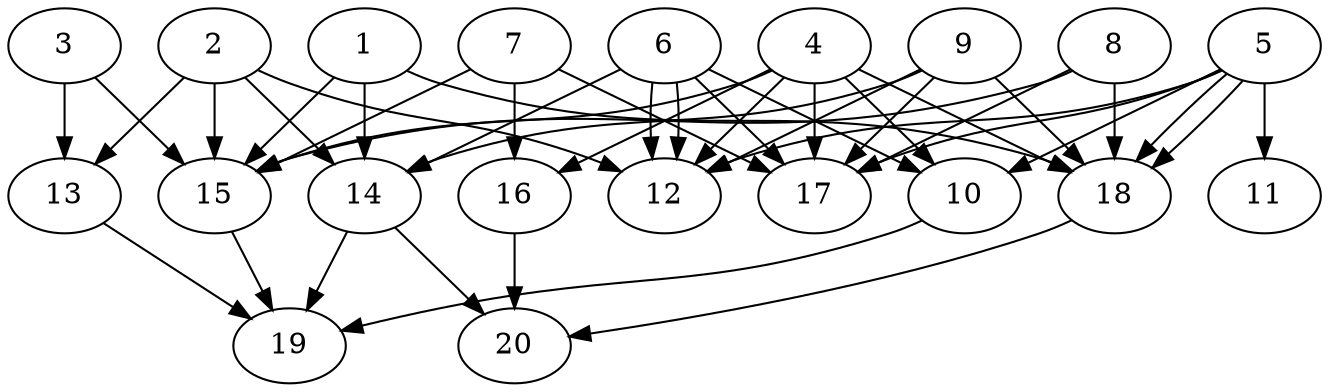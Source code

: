 // DAG automatically generated by daggen at Thu Oct  3 13:58:43 2019
// ./daggen --dot -n 20 --ccr 0.3 --fat 0.7 --regular 0.5 --density 0.7 --mindata 5242880 --maxdata 52428800 
digraph G {
  1 [size="70785707", alpha="0.17", expect_size="21235712"] 
  1 -> 14 [size ="21235712"]
  1 -> 15 [size ="21235712"]
  1 -> 18 [size ="21235712"]
  2 [size="98054827", alpha="0.12", expect_size="29416448"] 
  2 -> 12 [size ="29416448"]
  2 -> 13 [size ="29416448"]
  2 -> 14 [size ="29416448"]
  2 -> 15 [size ="29416448"]
  3 [size="68171093", alpha="0.20", expect_size="20451328"] 
  3 -> 13 [size ="20451328"]
  3 -> 15 [size ="20451328"]
  4 [size="132396373", alpha="0.15", expect_size="39718912"] 
  4 -> 10 [size ="39718912"]
  4 -> 12 [size ="39718912"]
  4 -> 15 [size ="39718912"]
  4 -> 16 [size ="39718912"]
  4 -> 17 [size ="39718912"]
  4 -> 18 [size ="39718912"]
  5 [size="112609280", alpha="0.19", expect_size="33782784"] 
  5 -> 10 [size ="33782784"]
  5 -> 11 [size ="33782784"]
  5 -> 12 [size ="33782784"]
  5 -> 17 [size ="33782784"]
  5 -> 18 [size ="33782784"]
  5 -> 18 [size ="33782784"]
  6 [size="158808747", alpha="0.10", expect_size="47642624"] 
  6 -> 10 [size ="47642624"]
  6 -> 12 [size ="47642624"]
  6 -> 12 [size ="47642624"]
  6 -> 14 [size ="47642624"]
  6 -> 17 [size ="47642624"]
  7 [size="82435413", alpha="0.01", expect_size="24730624"] 
  7 -> 15 [size ="24730624"]
  7 -> 16 [size ="24730624"]
  7 -> 17 [size ="24730624"]
  8 [size="164290560", alpha="0.17", expect_size="49287168"] 
  8 -> 15 [size ="49287168"]
  8 -> 17 [size ="49287168"]
  8 -> 18 [size ="49287168"]
  9 [size="167895040", alpha="0.14", expect_size="50368512"] 
  9 -> 12 [size ="50368512"]
  9 -> 14 [size ="50368512"]
  9 -> 17 [size ="50368512"]
  9 -> 18 [size ="50368512"]
  10 [size="141291520", alpha="0.08", expect_size="42387456"] 
  10 -> 19 [size ="42387456"]
  11 [size="80373760", alpha="0.06", expect_size="24112128"] 
  12 [size="58593280", alpha="0.15", expect_size="17577984"] 
  13 [size="150736213", alpha="0.01", expect_size="45220864"] 
  13 -> 19 [size ="45220864"]
  14 [size="147046400", alpha="0.01", expect_size="44113920"] 
  14 -> 19 [size ="44113920"]
  14 -> 20 [size ="44113920"]
  15 [size="106670080", alpha="0.20", expect_size="32001024"] 
  15 -> 19 [size ="32001024"]
  16 [size="99788800", alpha="0.10", expect_size="29936640"] 
  16 -> 20 [size ="29936640"]
  17 [size="20442453", alpha="0.15", expect_size="6132736"] 
  18 [size="29542400", alpha="0.00", expect_size="8862720"] 
  18 -> 20 [size ="8862720"]
  19 [size="164884480", alpha="0.15", expect_size="49465344"] 
  20 [size="119978667", alpha="0.05", expect_size="35993600"] 
}
